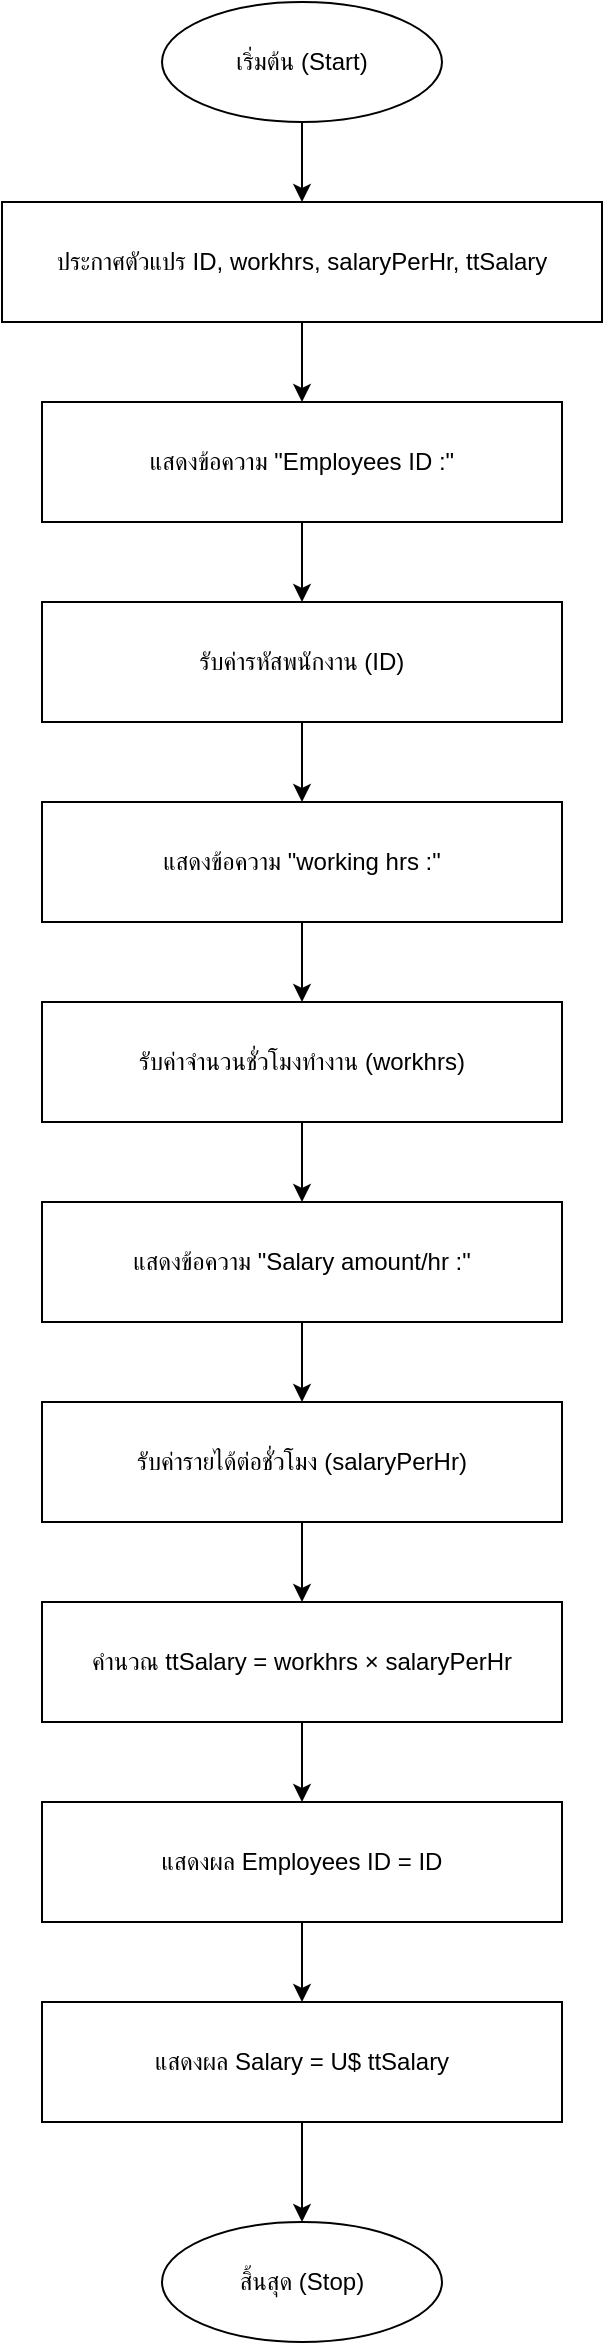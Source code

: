 <mxfile version="28.1.2">
  <diagram name="หน้า-1" id="NcU0rl6cgLb05vqAOmys">
    <mxGraphModel dx="2084" dy="1252" grid="1" gridSize="10" guides="1" tooltips="1" connect="1" arrows="1" fold="1" page="1" pageScale="1" pageWidth="827" pageHeight="1169" math="0" shadow="0">
      <root>
        <mxCell id="0" />
        <mxCell id="1" parent="0" />
        <mxCell id="J52BEJOFF8bMMjer5tA4-1" value="เริ่มต้น (Start)" style="ellipse;whiteSpace=wrap;html=1;aspect=fixed;" vertex="1" parent="1">
          <mxGeometry x="344" y="20" width="140" height="60" as="geometry" />
        </mxCell>
        <mxCell id="J52BEJOFF8bMMjer5tA4-2" value="ประกาศตัวแปร ID, workhrs, salaryPerHr, ttSalary" style="rounded=0;whiteSpace=wrap;html=1;" vertex="1" parent="1">
          <mxGeometry x="264" y="120" width="300" height="60" as="geometry" />
        </mxCell>
        <mxCell id="J52BEJOFF8bMMjer5tA4-3" value="แสดงข้อความ &quot;Employees ID :&quot;" style="parallelogram;whiteSpace=wrap;html=1;" vertex="1" parent="1">
          <mxGeometry x="284" y="220" width="260" height="60" as="geometry" />
        </mxCell>
        <mxCell id="J52BEJOFF8bMMjer5tA4-4" value="รับค่ารหัสพนักงาน (ID)" style="parallelogram;whiteSpace=wrap;html=1;" vertex="1" parent="1">
          <mxGeometry x="284" y="320" width="260" height="60" as="geometry" />
        </mxCell>
        <mxCell id="J52BEJOFF8bMMjer5tA4-5" value="แสดงข้อความ &quot;working hrs :&quot;" style="parallelogram;whiteSpace=wrap;html=1;" vertex="1" parent="1">
          <mxGeometry x="284" y="420" width="260" height="60" as="geometry" />
        </mxCell>
        <mxCell id="J52BEJOFF8bMMjer5tA4-6" value="รับค่าจำนวนชั่วโมงทำงาน (workhrs)" style="parallelogram;whiteSpace=wrap;html=1;" vertex="1" parent="1">
          <mxGeometry x="284" y="520" width="260" height="60" as="geometry" />
        </mxCell>
        <mxCell id="J52BEJOFF8bMMjer5tA4-7" value="แสดงข้อความ &quot;Salary amount/hr :&quot;" style="parallelogram;whiteSpace=wrap;html=1;" vertex="1" parent="1">
          <mxGeometry x="284" y="620" width="260" height="60" as="geometry" />
        </mxCell>
        <mxCell id="J52BEJOFF8bMMjer5tA4-8" value="รับค่ารายได้ต่อชั่วโมง (salaryPerHr)" style="parallelogram;whiteSpace=wrap;html=1;" vertex="1" parent="1">
          <mxGeometry x="284" y="720" width="260" height="60" as="geometry" />
        </mxCell>
        <mxCell id="J52BEJOFF8bMMjer5tA4-9" value="คำนวณ ttSalary = workhrs × salaryPerHr" style="rounded=0;whiteSpace=wrap;html=1;" vertex="1" parent="1">
          <mxGeometry x="284" y="820" width="260" height="60" as="geometry" />
        </mxCell>
        <mxCell id="J52BEJOFF8bMMjer5tA4-10" value="แสดงผล Employees ID = ID" style="parallelogram;whiteSpace=wrap;html=1;" vertex="1" parent="1">
          <mxGeometry x="284" y="920" width="260" height="60" as="geometry" />
        </mxCell>
        <mxCell id="J52BEJOFF8bMMjer5tA4-11" value="แสดงผล Salary = U$ ttSalary" style="parallelogram;whiteSpace=wrap;html=1;" vertex="1" parent="1">
          <mxGeometry x="284" y="1020" width="260" height="60" as="geometry" />
        </mxCell>
        <mxCell id="J52BEJOFF8bMMjer5tA4-12" value="สิ้นสุด (Stop)" style="ellipse;whiteSpace=wrap;html=1;aspect=fixed;" vertex="1" parent="1">
          <mxGeometry x="344" y="1130" width="140" height="60" as="geometry" />
        </mxCell>
        <mxCell id="J52BEJOFF8bMMjer5tA4-13" style="edgeStyle=orthogonalEdgeStyle;rounded=0;orthogonalLoop=1;jettySize=auto;html=1;" edge="1" parent="1" source="J52BEJOFF8bMMjer5tA4-1" target="J52BEJOFF8bMMjer5tA4-2">
          <mxGeometry relative="1" as="geometry" />
        </mxCell>
        <mxCell id="J52BEJOFF8bMMjer5tA4-14" style="edgeStyle=orthogonalEdgeStyle;rounded=0;orthogonalLoop=1;jettySize=auto;html=1;" edge="1" parent="1" source="J52BEJOFF8bMMjer5tA4-2" target="J52BEJOFF8bMMjer5tA4-3">
          <mxGeometry relative="1" as="geometry" />
        </mxCell>
        <mxCell id="J52BEJOFF8bMMjer5tA4-15" style="edgeStyle=orthogonalEdgeStyle;rounded=0;orthogonalLoop=1;jettySize=auto;html=1;" edge="1" parent="1" source="J52BEJOFF8bMMjer5tA4-3" target="J52BEJOFF8bMMjer5tA4-4">
          <mxGeometry relative="1" as="geometry" />
        </mxCell>
        <mxCell id="J52BEJOFF8bMMjer5tA4-16" style="edgeStyle=orthogonalEdgeStyle;rounded=0;orthogonalLoop=1;jettySize=auto;html=1;" edge="1" parent="1" source="J52BEJOFF8bMMjer5tA4-4" target="J52BEJOFF8bMMjer5tA4-5">
          <mxGeometry relative="1" as="geometry" />
        </mxCell>
        <mxCell id="J52BEJOFF8bMMjer5tA4-17" style="edgeStyle=orthogonalEdgeStyle;rounded=0;orthogonalLoop=1;jettySize=auto;html=1;" edge="1" parent="1" source="J52BEJOFF8bMMjer5tA4-5" target="J52BEJOFF8bMMjer5tA4-6">
          <mxGeometry relative="1" as="geometry" />
        </mxCell>
        <mxCell id="J52BEJOFF8bMMjer5tA4-18" style="edgeStyle=orthogonalEdgeStyle;rounded=0;orthogonalLoop=1;jettySize=auto;html=1;" edge="1" parent="1" source="J52BEJOFF8bMMjer5tA4-6" target="J52BEJOFF8bMMjer5tA4-7">
          <mxGeometry relative="1" as="geometry" />
        </mxCell>
        <mxCell id="J52BEJOFF8bMMjer5tA4-19" style="edgeStyle=orthogonalEdgeStyle;rounded=0;orthogonalLoop=1;jettySize=auto;html=1;" edge="1" parent="1" source="J52BEJOFF8bMMjer5tA4-7" target="J52BEJOFF8bMMjer5tA4-8">
          <mxGeometry relative="1" as="geometry" />
        </mxCell>
        <mxCell id="J52BEJOFF8bMMjer5tA4-20" style="edgeStyle=orthogonalEdgeStyle;rounded=0;orthogonalLoop=1;jettySize=auto;html=1;" edge="1" parent="1" source="J52BEJOFF8bMMjer5tA4-8" target="J52BEJOFF8bMMjer5tA4-9">
          <mxGeometry relative="1" as="geometry" />
        </mxCell>
        <mxCell id="J52BEJOFF8bMMjer5tA4-21" style="edgeStyle=orthogonalEdgeStyle;rounded=0;orthogonalLoop=1;jettySize=auto;html=1;" edge="1" parent="1" source="J52BEJOFF8bMMjer5tA4-9" target="J52BEJOFF8bMMjer5tA4-10">
          <mxGeometry relative="1" as="geometry" />
        </mxCell>
        <mxCell id="J52BEJOFF8bMMjer5tA4-22" style="edgeStyle=orthogonalEdgeStyle;rounded=0;orthogonalLoop=1;jettySize=auto;html=1;" edge="1" parent="1" source="J52BEJOFF8bMMjer5tA4-10" target="J52BEJOFF8bMMjer5tA4-11">
          <mxGeometry relative="1" as="geometry" />
        </mxCell>
        <mxCell id="J52BEJOFF8bMMjer5tA4-23" style="edgeStyle=orthogonalEdgeStyle;rounded=0;orthogonalLoop=1;jettySize=auto;html=1;" edge="1" parent="1" source="J52BEJOFF8bMMjer5tA4-11" target="J52BEJOFF8bMMjer5tA4-12">
          <mxGeometry relative="1" as="geometry" />
        </mxCell>
      </root>
    </mxGraphModel>
  </diagram>
</mxfile>

